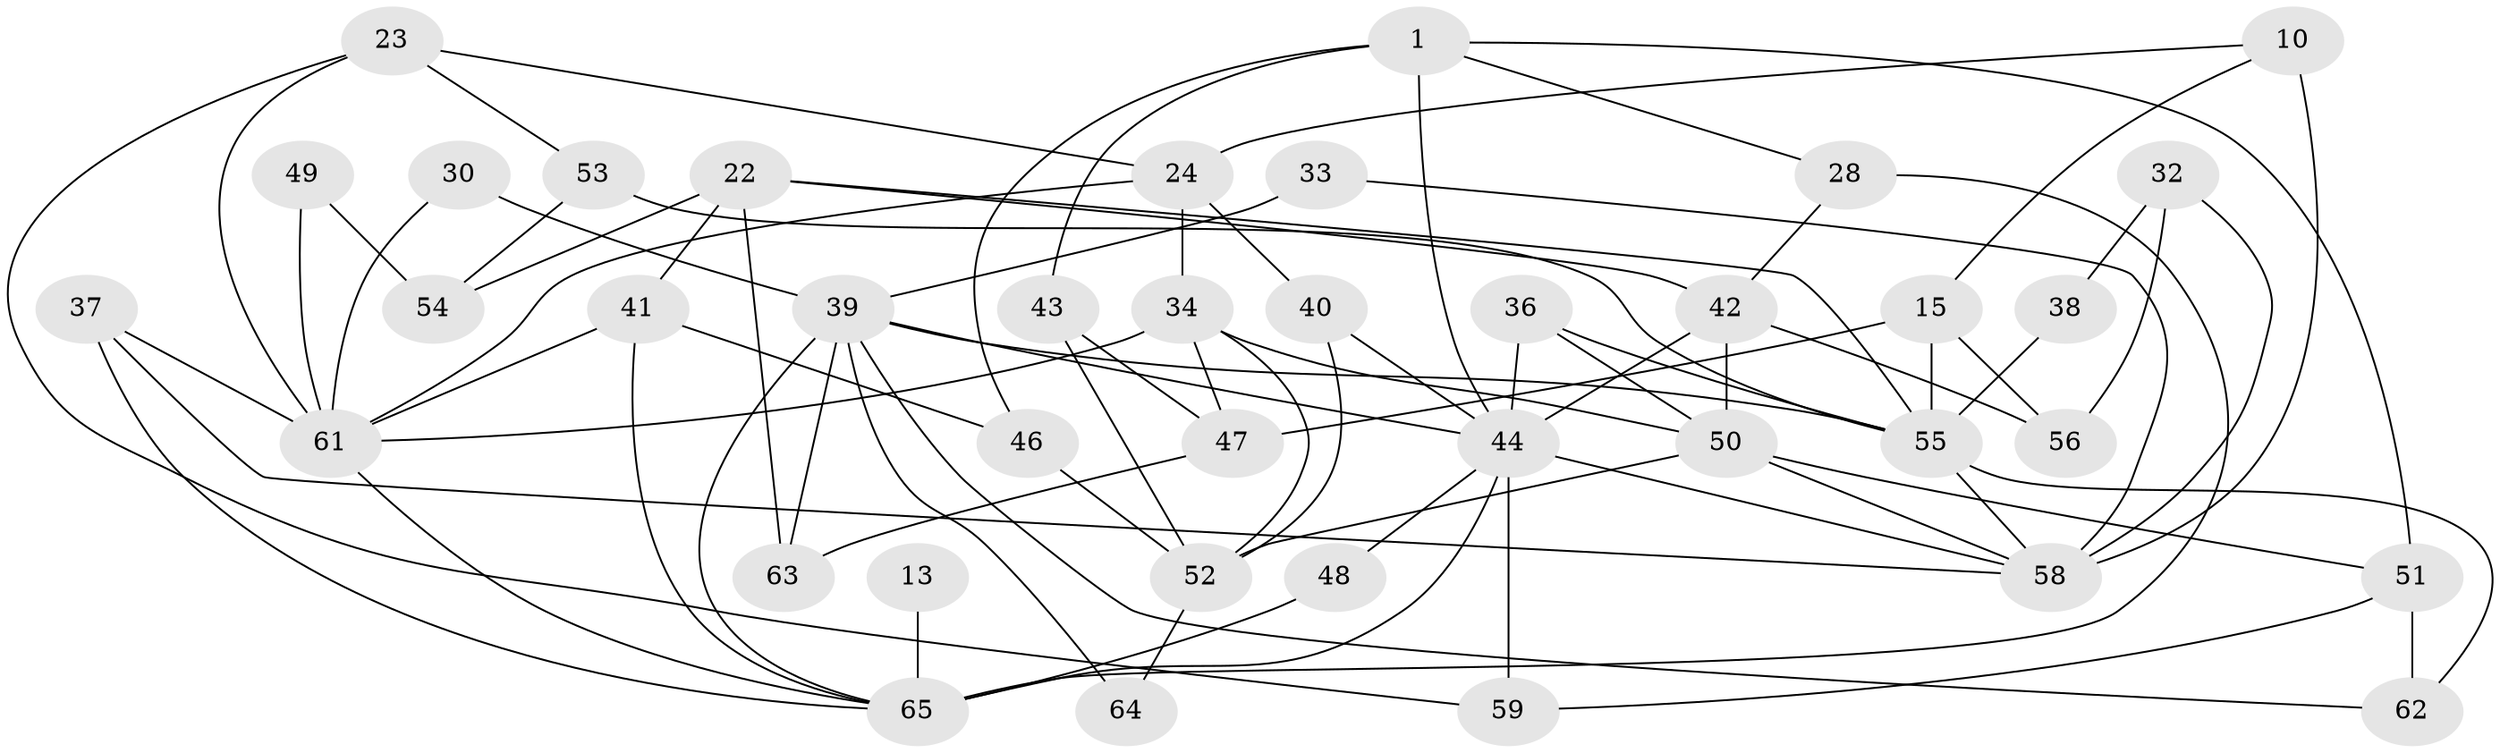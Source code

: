 // original degree distribution, {5: 0.26153846153846155, 3: 0.4, 4: 0.2153846153846154, 2: 0.046153846153846156, 9: 0.015384615384615385, 7: 0.03076923076923077, 6: 0.03076923076923077}
// Generated by graph-tools (version 1.1) at 2025/52/03/04/25 21:52:29]
// undirected, 39 vertices, 80 edges
graph export_dot {
graph [start="1"]
  node [color=gray90,style=filled];
  1;
  10 [super="+3+9"];
  13;
  15 [super="+7"];
  22;
  23;
  24;
  28 [super="+25"];
  30 [super="+29"];
  32;
  33;
  34 [super="+17"];
  36;
  37;
  38;
  39 [super="+11"];
  40;
  41 [super="+4"];
  42 [super="+8"];
  43;
  44 [super="+35"];
  46;
  47;
  48;
  49;
  50 [super="+18"];
  51;
  52 [super="+21"];
  53;
  54;
  55 [super="+45"];
  56;
  58 [super="+20+31"];
  59;
  61 [super="+57"];
  62 [super="+6"];
  63 [super="+27"];
  64;
  65 [super="+14+60"];
  1 -- 51;
  1 -- 43;
  1 -- 46;
  1 -- 28;
  1 -- 44;
  10 -- 15 [weight=2];
  10 -- 24;
  10 -- 58 [weight=3];
  13 -- 65 [weight=2];
  15 -- 47;
  15 -- 55;
  15 -- 56;
  22 -- 55;
  22 -- 41;
  22 -- 42;
  22 -- 54;
  22 -- 63;
  23 -- 61;
  23 -- 59;
  23 -- 24;
  23 -- 53;
  24 -- 40;
  24 -- 61;
  24 -- 34;
  28 -- 65 [weight=2];
  28 -- 42;
  30 -- 39 [weight=2];
  30 -- 61;
  32 -- 38;
  32 -- 56;
  32 -- 58;
  33 -- 58 [weight=2];
  33 -- 39;
  34 -- 50;
  34 -- 61 [weight=2];
  34 -- 52;
  34 -- 47;
  36 -- 50;
  36 -- 44;
  36 -- 55;
  37 -- 61;
  37 -- 65 [weight=2];
  37 -- 58;
  38 -- 55 [weight=2];
  39 -- 62;
  39 -- 55;
  39 -- 63 [weight=3];
  39 -- 65;
  39 -- 64;
  39 -- 44 [weight=2];
  40 -- 52 [weight=2];
  40 -- 44;
  41 -- 65;
  41 -- 46;
  41 -- 61;
  42 -- 44;
  42 -- 56;
  42 -- 50;
  43 -- 52;
  43 -- 47;
  44 -- 65;
  44 -- 48;
  44 -- 59 [weight=2];
  44 -- 58;
  46 -- 52;
  47 -- 63;
  48 -- 65 [weight=2];
  49 -- 54;
  49 -- 61;
  50 -- 52 [weight=2];
  50 -- 58 [weight=3];
  50 -- 51;
  51 -- 62 [weight=2];
  51 -- 59;
  52 -- 64;
  53 -- 55;
  53 -- 54;
  55 -- 62 [weight=2];
  55 -- 58;
  61 -- 65 [weight=2];
}
